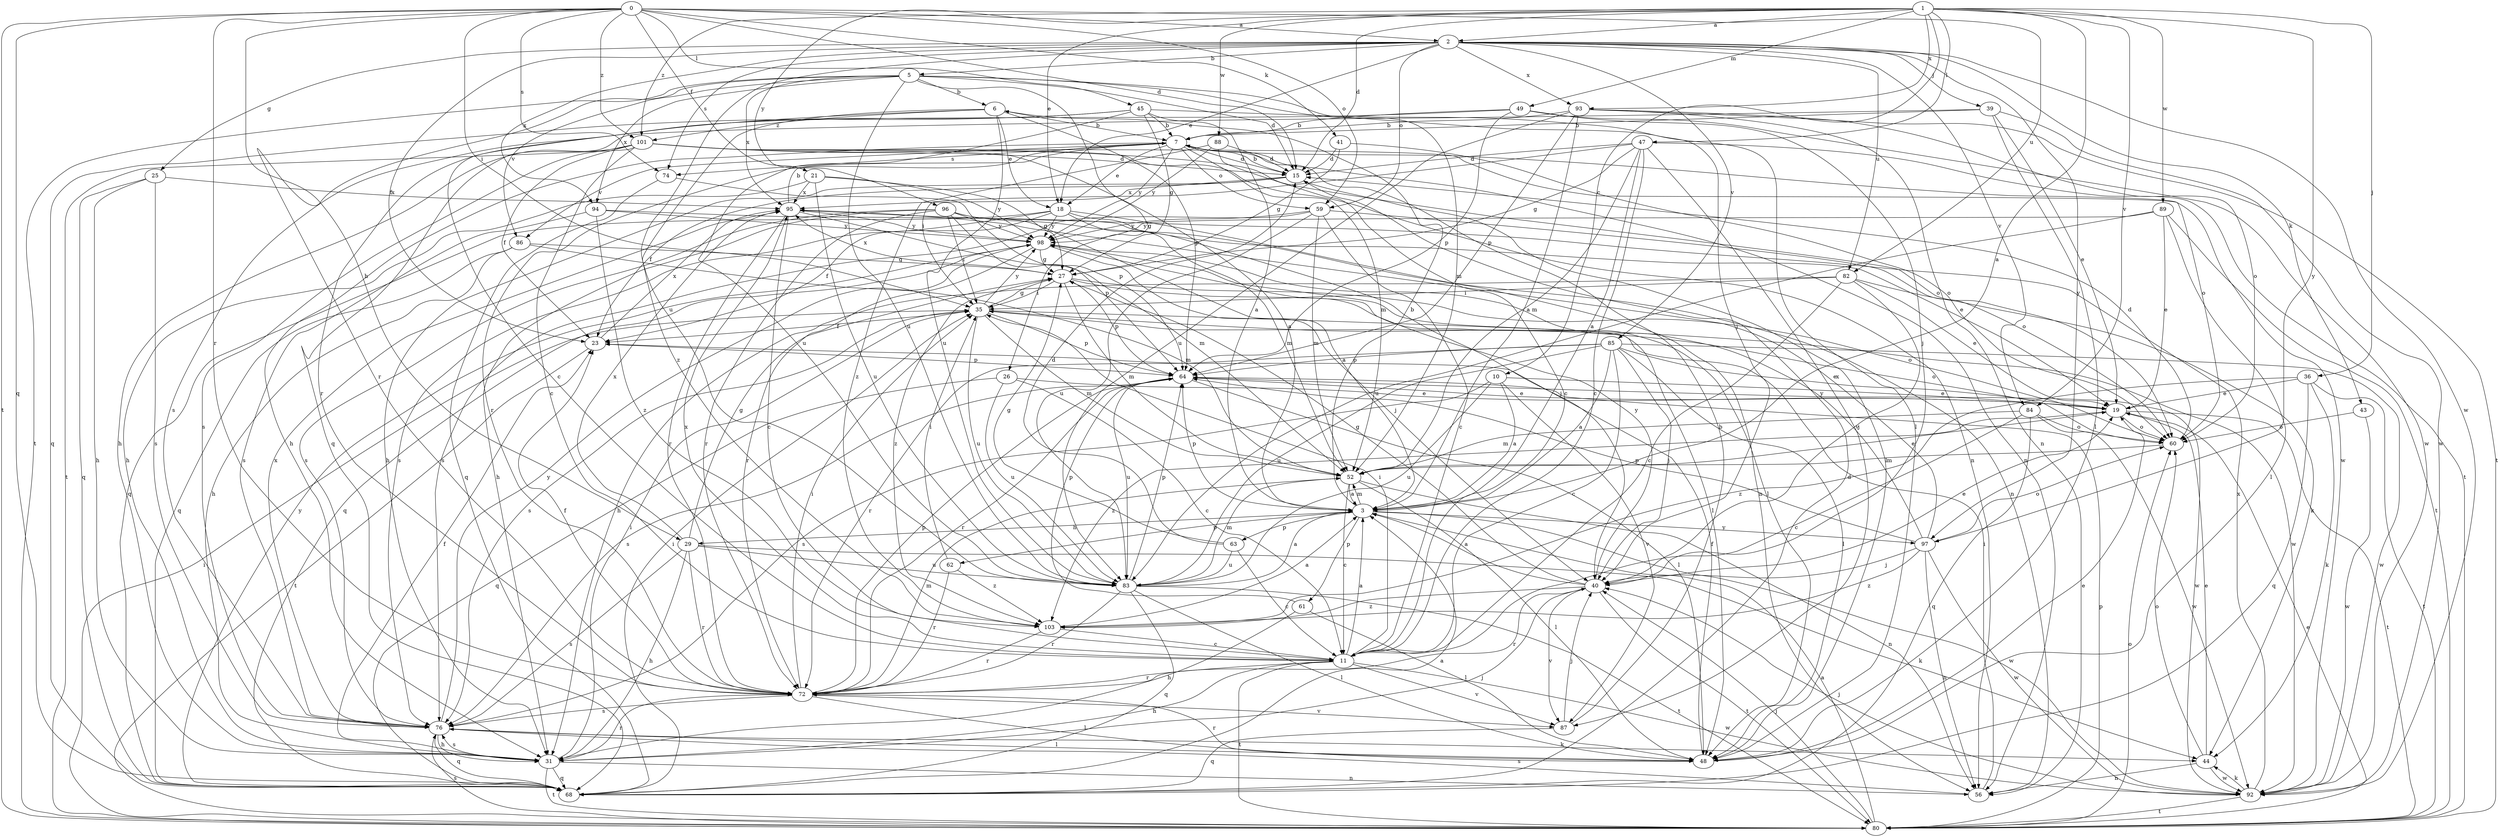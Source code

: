 strict digraph  {
0;
1;
2;
3;
5;
6;
7;
10;
11;
15;
18;
19;
21;
23;
25;
26;
27;
29;
31;
35;
36;
39;
40;
41;
43;
44;
45;
47;
48;
49;
52;
56;
59;
60;
61;
62;
63;
64;
68;
72;
74;
76;
80;
82;
83;
84;
85;
86;
87;
88;
89;
92;
93;
94;
95;
96;
97;
98;
101;
103;
0 -> 2  [label=a];
0 -> 15  [label=d];
0 -> 21  [label=f];
0 -> 29  [label=h];
0 -> 35  [label=i];
0 -> 41  [label=k];
0 -> 45  [label=l];
0 -> 59  [label=o];
0 -> 68  [label=q];
0 -> 72  [label=r];
0 -> 74  [label=s];
0 -> 80  [label=t];
0 -> 82  [label=u];
0 -> 101  [label=z];
1 -> 2  [label=a];
1 -> 3  [label=a];
1 -> 10  [label=c];
1 -> 15  [label=d];
1 -> 18  [label=e];
1 -> 36  [label=j];
1 -> 47  [label=l];
1 -> 49  [label=m];
1 -> 84  [label=v];
1 -> 88  [label=w];
1 -> 89  [label=w];
1 -> 93  [label=x];
1 -> 96  [label=y];
1 -> 97  [label=y];
1 -> 101  [label=z];
2 -> 5  [label=b];
2 -> 18  [label=e];
2 -> 23  [label=f];
2 -> 25  [label=g];
2 -> 39  [label=j];
2 -> 43  [label=k];
2 -> 59  [label=o];
2 -> 74  [label=s];
2 -> 82  [label=u];
2 -> 83  [label=u];
2 -> 84  [label=v];
2 -> 85  [label=v];
2 -> 92  [label=w];
2 -> 93  [label=x];
2 -> 94  [label=x];
2 -> 97  [label=y];
3 -> 6  [label=b];
3 -> 29  [label=h];
3 -> 52  [label=m];
3 -> 61  [label=p];
3 -> 62  [label=p];
3 -> 63  [label=p];
3 -> 64  [label=p];
3 -> 92  [label=w];
3 -> 97  [label=y];
5 -> 6  [label=b];
5 -> 15  [label=d];
5 -> 26  [label=g];
5 -> 40  [label=j];
5 -> 52  [label=m];
5 -> 72  [label=r];
5 -> 80  [label=t];
5 -> 83  [label=u];
5 -> 86  [label=v];
5 -> 94  [label=x];
5 -> 95  [label=x];
6 -> 7  [label=b];
6 -> 11  [label=c];
6 -> 18  [label=e];
6 -> 64  [label=p];
6 -> 83  [label=u];
6 -> 101  [label=z];
6 -> 103  [label=z];
7 -> 15  [label=d];
7 -> 18  [label=e];
7 -> 31  [label=h];
7 -> 52  [label=m];
7 -> 56  [label=n];
7 -> 59  [label=o];
7 -> 60  [label=o];
7 -> 72  [label=r];
7 -> 74  [label=s];
7 -> 86  [label=v];
7 -> 98  [label=y];
10 -> 3  [label=a];
10 -> 19  [label=e];
10 -> 76  [label=s];
10 -> 83  [label=u];
10 -> 87  [label=v];
11 -> 3  [label=a];
11 -> 31  [label=h];
11 -> 35  [label=i];
11 -> 72  [label=r];
11 -> 80  [label=t];
11 -> 87  [label=v];
11 -> 92  [label=w];
11 -> 95  [label=x];
15 -> 7  [label=b];
15 -> 23  [label=f];
15 -> 31  [label=h];
15 -> 48  [label=l];
15 -> 95  [label=x];
18 -> 23  [label=f];
18 -> 40  [label=j];
18 -> 52  [label=m];
18 -> 56  [label=n];
18 -> 68  [label=q];
18 -> 76  [label=s];
18 -> 98  [label=y];
19 -> 60  [label=o];
19 -> 80  [label=t];
19 -> 103  [label=z];
21 -> 27  [label=g];
21 -> 31  [label=h];
21 -> 83  [label=u];
21 -> 95  [label=x];
21 -> 98  [label=y];
23 -> 64  [label=p];
23 -> 80  [label=t];
23 -> 95  [label=x];
25 -> 31  [label=h];
25 -> 68  [label=q];
25 -> 76  [label=s];
25 -> 95  [label=x];
26 -> 11  [label=c];
26 -> 19  [label=e];
26 -> 68  [label=q];
26 -> 83  [label=u];
27 -> 35  [label=i];
27 -> 48  [label=l];
27 -> 52  [label=m];
27 -> 60  [label=o];
27 -> 64  [label=p];
27 -> 95  [label=x];
27 -> 103  [label=z];
29 -> 27  [label=g];
29 -> 31  [label=h];
29 -> 44  [label=k];
29 -> 72  [label=r];
29 -> 76  [label=s];
29 -> 83  [label=u];
29 -> 95  [label=x];
31 -> 23  [label=f];
31 -> 35  [label=i];
31 -> 40  [label=j];
31 -> 56  [label=n];
31 -> 68  [label=q];
31 -> 72  [label=r];
31 -> 76  [label=s];
31 -> 80  [label=t];
35 -> 23  [label=f];
35 -> 27  [label=g];
35 -> 52  [label=m];
35 -> 60  [label=o];
35 -> 64  [label=p];
35 -> 76  [label=s];
35 -> 83  [label=u];
35 -> 92  [label=w];
35 -> 98  [label=y];
36 -> 19  [label=e];
36 -> 44  [label=k];
36 -> 68  [label=q];
36 -> 80  [label=t];
36 -> 103  [label=z];
39 -> 7  [label=b];
39 -> 19  [label=e];
39 -> 48  [label=l];
39 -> 68  [label=q];
39 -> 92  [label=w];
40 -> 3  [label=a];
40 -> 19  [label=e];
40 -> 27  [label=g];
40 -> 72  [label=r];
40 -> 80  [label=t];
40 -> 87  [label=v];
40 -> 98  [label=y];
40 -> 103  [label=z];
41 -> 15  [label=d];
41 -> 27  [label=g];
41 -> 60  [label=o];
43 -> 60  [label=o];
43 -> 92  [label=w];
44 -> 19  [label=e];
44 -> 56  [label=n];
44 -> 60  [label=o];
44 -> 92  [label=w];
45 -> 3  [label=a];
45 -> 7  [label=b];
45 -> 27  [label=g];
45 -> 48  [label=l];
45 -> 68  [label=q];
45 -> 72  [label=r];
45 -> 83  [label=u];
47 -> 3  [label=a];
47 -> 11  [label=c];
47 -> 15  [label=d];
47 -> 27  [label=g];
47 -> 35  [label=i];
47 -> 52  [label=m];
47 -> 80  [label=t];
47 -> 87  [label=v];
48 -> 19  [label=e];
48 -> 23  [label=f];
48 -> 72  [label=r];
49 -> 7  [label=b];
49 -> 40  [label=j];
49 -> 64  [label=p];
49 -> 76  [label=s];
49 -> 92  [label=w];
52 -> 3  [label=a];
52 -> 11  [label=c];
52 -> 19  [label=e];
52 -> 48  [label=l];
52 -> 56  [label=n];
56 -> 35  [label=i];
56 -> 76  [label=s];
59 -> 11  [label=c];
59 -> 52  [label=m];
59 -> 60  [label=o];
59 -> 76  [label=s];
59 -> 83  [label=u];
59 -> 98  [label=y];
60 -> 15  [label=d];
60 -> 52  [label=m];
61 -> 31  [label=h];
61 -> 48  [label=l];
61 -> 64  [label=p];
62 -> 35  [label=i];
62 -> 72  [label=r];
62 -> 103  [label=z];
63 -> 11  [label=c];
63 -> 15  [label=d];
63 -> 27  [label=g];
63 -> 83  [label=u];
64 -> 19  [label=e];
64 -> 48  [label=l];
64 -> 72  [label=r];
64 -> 76  [label=s];
64 -> 83  [label=u];
64 -> 92  [label=w];
68 -> 3  [label=a];
68 -> 15  [label=d];
68 -> 35  [label=i];
68 -> 98  [label=y];
72 -> 23  [label=f];
72 -> 35  [label=i];
72 -> 48  [label=l];
72 -> 52  [label=m];
72 -> 64  [label=p];
72 -> 76  [label=s];
72 -> 87  [label=v];
74 -> 64  [label=p];
74 -> 68  [label=q];
76 -> 31  [label=h];
76 -> 44  [label=k];
76 -> 48  [label=l];
76 -> 68  [label=q];
76 -> 95  [label=x];
76 -> 98  [label=y];
80 -> 3  [label=a];
80 -> 19  [label=e];
80 -> 35  [label=i];
80 -> 40  [label=j];
80 -> 60  [label=o];
80 -> 64  [label=p];
80 -> 76  [label=s];
82 -> 11  [label=c];
82 -> 19  [label=e];
82 -> 31  [label=h];
82 -> 35  [label=i];
82 -> 40  [label=j];
82 -> 44  [label=k];
83 -> 3  [label=a];
83 -> 48  [label=l];
83 -> 52  [label=m];
83 -> 64  [label=p];
83 -> 68  [label=q];
83 -> 72  [label=r];
83 -> 80  [label=t];
84 -> 11  [label=c];
84 -> 52  [label=m];
84 -> 60  [label=o];
84 -> 68  [label=q];
84 -> 92  [label=w];
85 -> 3  [label=a];
85 -> 11  [label=c];
85 -> 19  [label=e];
85 -> 40  [label=j];
85 -> 48  [label=l];
85 -> 64  [label=p];
85 -> 72  [label=r];
85 -> 83  [label=u];
85 -> 92  [label=w];
86 -> 27  [label=g];
86 -> 31  [label=h];
86 -> 52  [label=m];
86 -> 68  [label=q];
87 -> 7  [label=b];
87 -> 40  [label=j];
87 -> 68  [label=q];
88 -> 11  [label=c];
88 -> 15  [label=d];
88 -> 98  [label=y];
88 -> 103  [label=z];
89 -> 19  [label=e];
89 -> 48  [label=l];
89 -> 80  [label=t];
89 -> 83  [label=u];
89 -> 98  [label=y];
92 -> 40  [label=j];
92 -> 44  [label=k];
92 -> 80  [label=t];
92 -> 95  [label=x];
93 -> 3  [label=a];
93 -> 7  [label=b];
93 -> 56  [label=n];
93 -> 60  [label=o];
93 -> 64  [label=p];
93 -> 80  [label=t];
93 -> 83  [label=u];
94 -> 19  [label=e];
94 -> 76  [label=s];
94 -> 98  [label=y];
94 -> 103  [label=z];
95 -> 7  [label=b];
95 -> 11  [label=c];
95 -> 52  [label=m];
95 -> 72  [label=r];
95 -> 98  [label=y];
96 -> 3  [label=a];
96 -> 31  [label=h];
96 -> 35  [label=i];
96 -> 56  [label=n];
96 -> 64  [label=p];
96 -> 72  [label=r];
96 -> 76  [label=s];
96 -> 98  [label=y];
97 -> 40  [label=j];
97 -> 56  [label=n];
97 -> 60  [label=o];
97 -> 64  [label=p];
97 -> 92  [label=w];
97 -> 95  [label=x];
97 -> 98  [label=y];
97 -> 103  [label=z];
98 -> 27  [label=g];
98 -> 40  [label=j];
98 -> 48  [label=l];
98 -> 68  [label=q];
98 -> 72  [label=r];
101 -> 3  [label=a];
101 -> 11  [label=c];
101 -> 15  [label=d];
101 -> 23  [label=f];
101 -> 31  [label=h];
101 -> 56  [label=n];
101 -> 60  [label=o];
101 -> 76  [label=s];
101 -> 80  [label=t];
101 -> 92  [label=w];
103 -> 3  [label=a];
103 -> 11  [label=c];
103 -> 72  [label=r];
}
